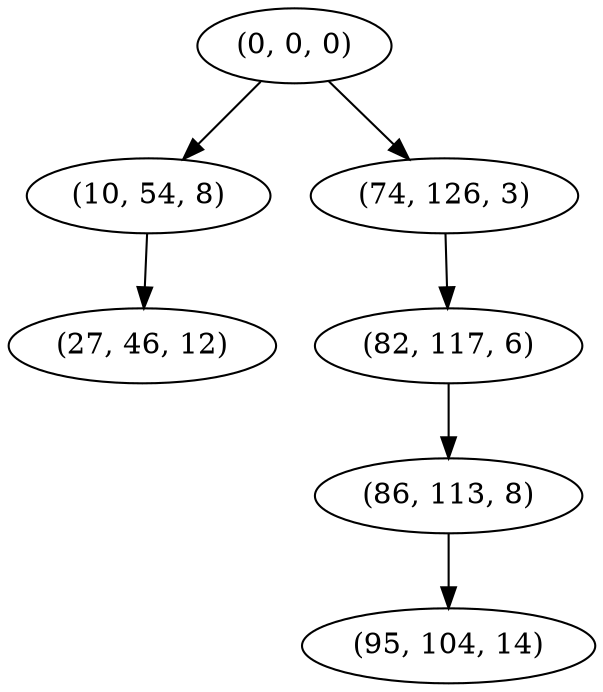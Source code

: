 digraph tree {
    "(0, 0, 0)";
    "(10, 54, 8)";
    "(27, 46, 12)";
    "(74, 126, 3)";
    "(82, 117, 6)";
    "(86, 113, 8)";
    "(95, 104, 14)";
    "(0, 0, 0)" -> "(10, 54, 8)";
    "(0, 0, 0)" -> "(74, 126, 3)";
    "(10, 54, 8)" -> "(27, 46, 12)";
    "(74, 126, 3)" -> "(82, 117, 6)";
    "(82, 117, 6)" -> "(86, 113, 8)";
    "(86, 113, 8)" -> "(95, 104, 14)";
}
